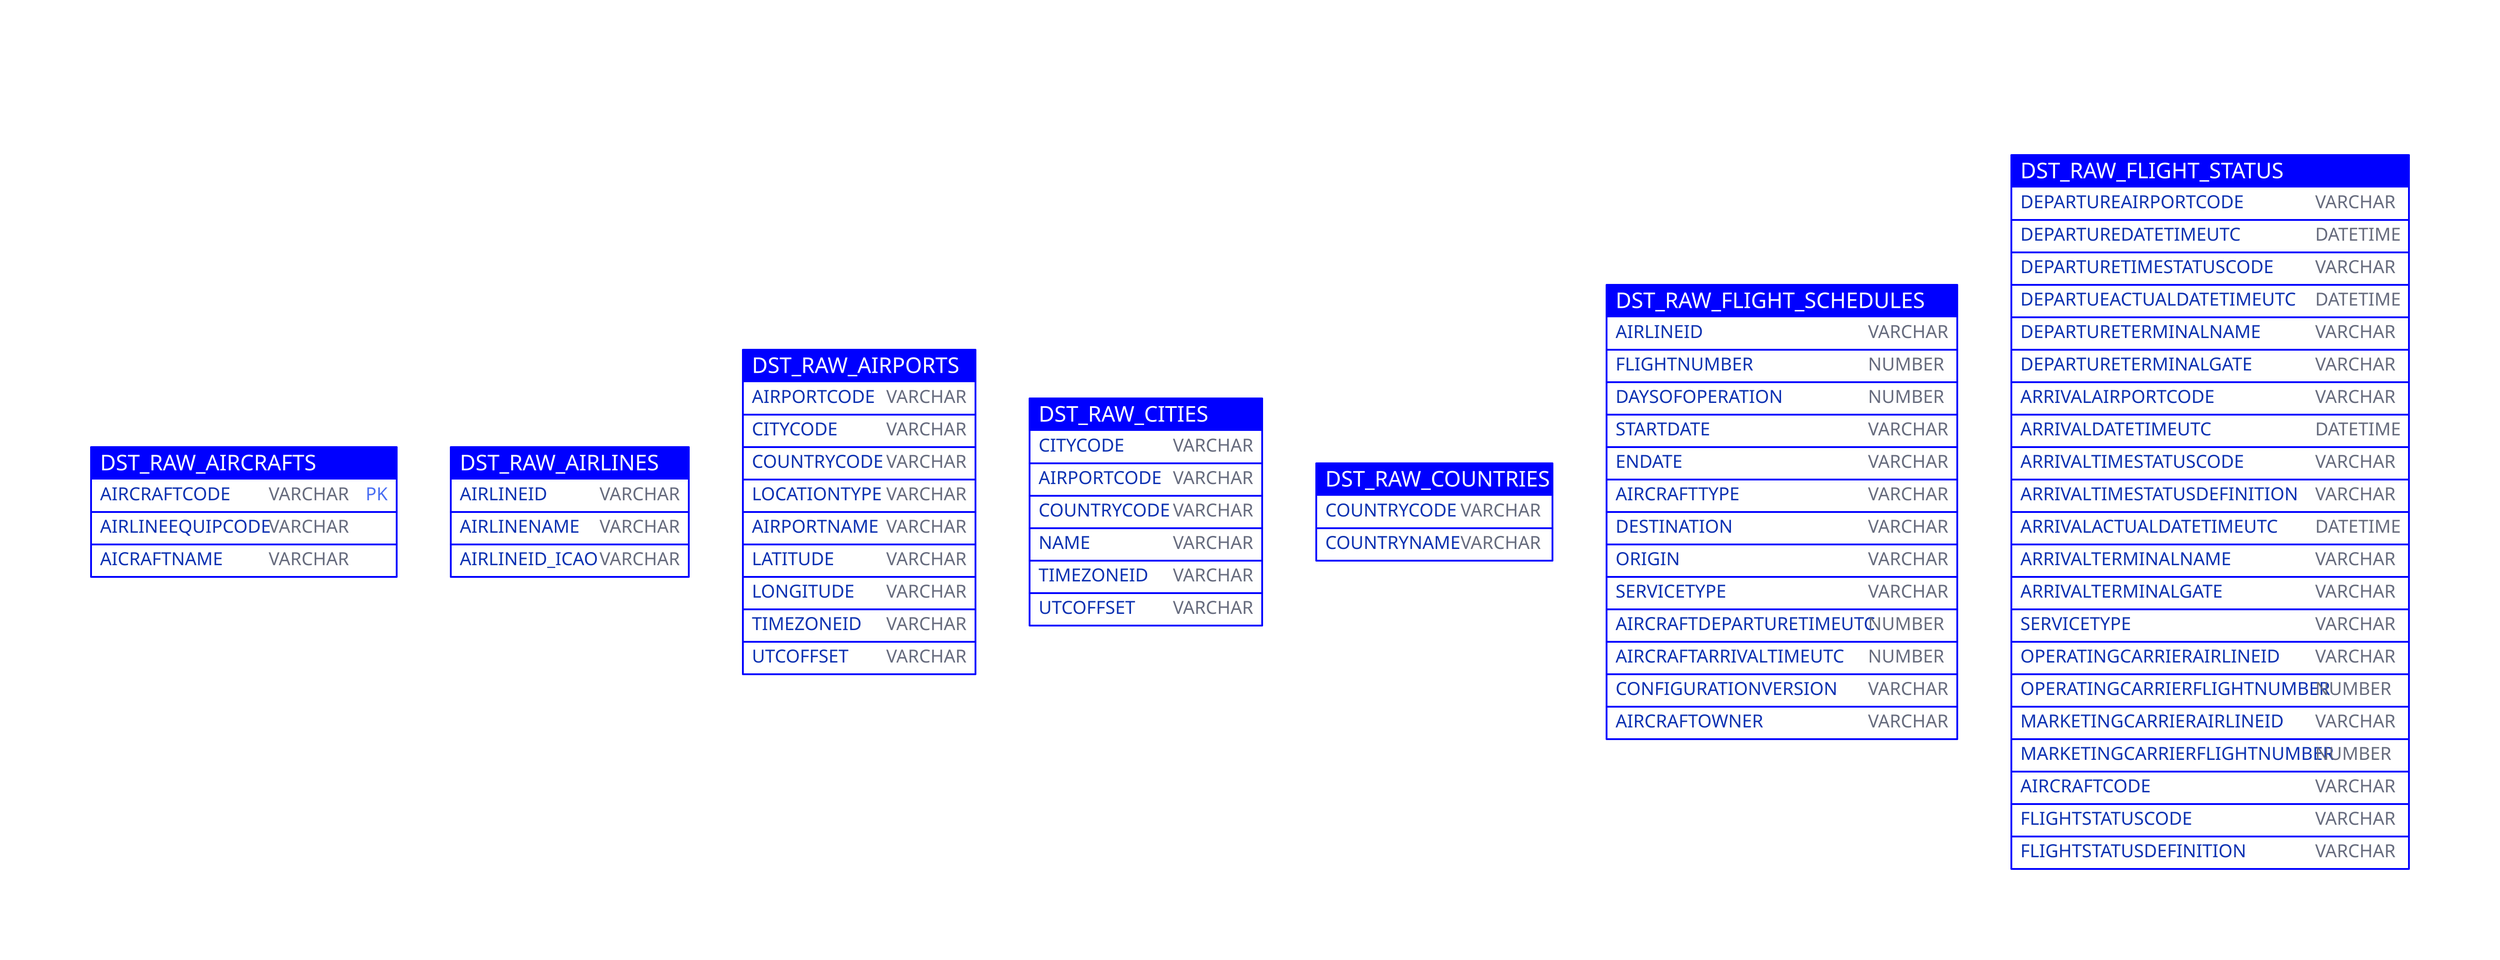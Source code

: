 vars: {
    d2-config: {
        layout-engine: elk
    }
}

title: |md
  # RAW DATA FROM LH API
| { near: top-center }


DST_RAW_AIRCRAFTS: {
    shape: sql_table
    style: {fill: blue}
    AIRCRAFTCODE: VARCHAR {constraint: [primary_key]}
    AIRLINEEQUIPCODE: VARCHAR
    AICRAFTNAME: VARCHAR
}

DST_RAW_AIRLINES: {
    shape: sql_table
    style: {fill: blue}
    AIRLINEID: VARCHAR 
    AIRLINENAME: VARCHAR
    AIRLINEID_ICAO: VARCHAR
}

DST_RAW_AIRPORTS: {
    shape: sql_table
    style: {fill: blue}
    AIRPORTCODE: VARCHAR 
    CITYCODE: VARCHAR
    COUNTRYCODE: VARCHAR
    LOCATIONTYPE: VARCHAR
    AIRPORTNAME: VARCHAR
    LATITUDE: VARCHAR
    LONGITUDE: VARCHAR
    TIMEZONEID: VARCHAR
    UTCOFFSET: VARCHAR
}

DST_RAW_CITIES: {
    shape: sql_table
    style: {fill: blue}
    CITYCODE: VARCHAR
    AIRPORTCODE: VARCHAR 
    COUNTRYCODE: VARCHAR
    NAME: VARCHAR
    TIMEZONEID: VARCHAR
    UTCOFFSET: VARCHAR
}

DST_RAW_COUNTRIES: {
    shape: sql_table
    style: {fill: blue}
    COUNTRYCODE: VARCHAR 
    COUNTRYNAME: VARCHAR
}	

DST_RAW_FLIGHT_SCHEDULES: {
    shape: sql_table
    style: {fill: blue}
    AIRLINEID: VARCHAR
    FLIGHTNUMBER: NUMBER
    DAYSOFOPERATION: NUMBER
    STARTDATE: VARCHAR
    ENDATE: VARCHAR
    AIRCRAFTTYPE: VARCHAR
    DESTINATION: VARCHAR
    ORIGIN: VARCHAR
    SERVICETYPE: VARCHAR
    AIRCRAFTDEPARTURETIMEUTC: NUMBER
    AIRCRAFTARRIVALTIMEUTC: NUMBER
    CONFIGURATIONVERSION: VARCHAR
    AIRCRAFTOWNER: VARCHAR
}

DST_RAW_FLIGHT_STATUS: {
    shape: sql_table
    style: {fill: blue}
    DEPARTUREAIRPORTCODE: VARCHAR 
    DEPARTUREDATETIMEUTC: DATETIME
    DEPARTURETIMESTATUSCODE: VARCHAR
    DEPARTUEACTUALDATETIMEUTC: DATETIME
    DEPARTURETERMINALNAME: VARCHAR
    DEPARTURETERMINALGATE: VARCHAR
    ARRIVALAIRPORTCODE: VARCHAR 
    ARRIVALDATETIMEUTC: DATETIME
    ARRIVALTIMESTATUSCODE: VARCHAR
    ARRIVALTIMESTATUSDEFINITION: VARCHAR
    ARRIVALACTUALDATETIMEUTC: DATETIME
    ARRIVALTERMINALNAME: VARCHAR
    ARRIVALTERMINALGATE: VARCHAR
    SERVICETYPE: VARCHAR
    OPERATINGCARRIERAIRLINEID: VARCHAR
    OPERATINGCARRIERFLIGHTNUMBER: NUMBER
    MARKETINGCARRIERAIRLINEID: VARCHAR
    MARKETINGCARRIERFLIGHTNUMBER: NUMBER
    AIRCRAFTCODE: VARCHAR
    FLIGHTSTATUSCODE: VARCHAR
    FLIGHTSTATUSDEFINITION: VARCHAR
}		    
